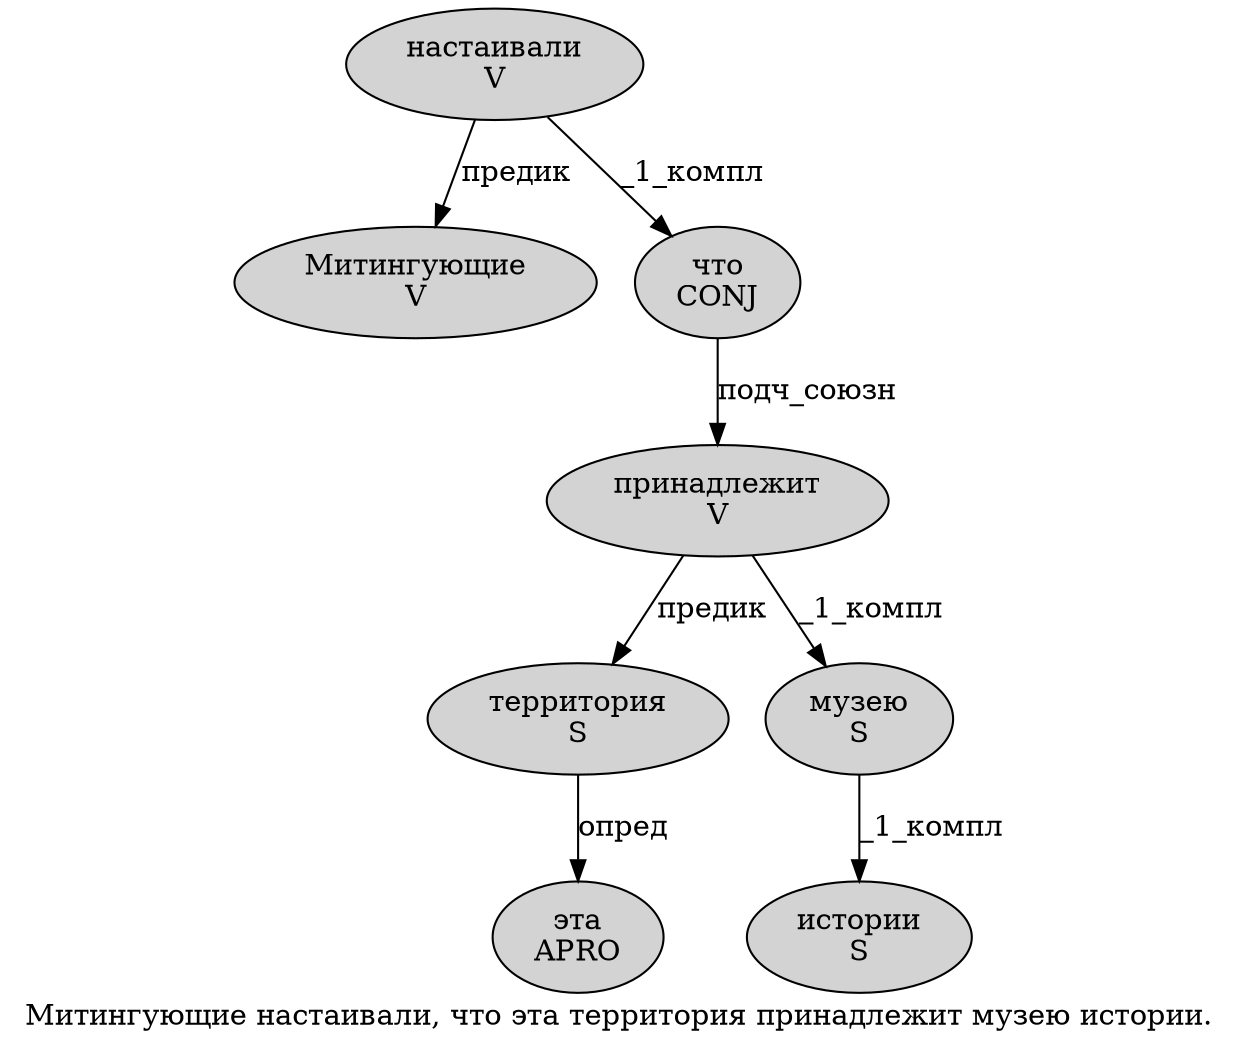 digraph SENTENCE_1345 {
	graph [label="Митингующие настаивали, что эта территория принадлежит музею истории."]
	node [style=filled]
		0 [label="Митингующие
V" color="" fillcolor=lightgray penwidth=1 shape=ellipse]
		1 [label="настаивали
V" color="" fillcolor=lightgray penwidth=1 shape=ellipse]
		3 [label="что
CONJ" color="" fillcolor=lightgray penwidth=1 shape=ellipse]
		4 [label="эта
APRO" color="" fillcolor=lightgray penwidth=1 shape=ellipse]
		5 [label="территория
S" color="" fillcolor=lightgray penwidth=1 shape=ellipse]
		6 [label="принадлежит
V" color="" fillcolor=lightgray penwidth=1 shape=ellipse]
		7 [label="музею
S" color="" fillcolor=lightgray penwidth=1 shape=ellipse]
		8 [label="истории
S" color="" fillcolor=lightgray penwidth=1 shape=ellipse]
			1 -> 0 [label="предик"]
			1 -> 3 [label="_1_компл"]
			7 -> 8 [label="_1_компл"]
			3 -> 6 [label="подч_союзн"]
			5 -> 4 [label="опред"]
			6 -> 5 [label="предик"]
			6 -> 7 [label="_1_компл"]
}